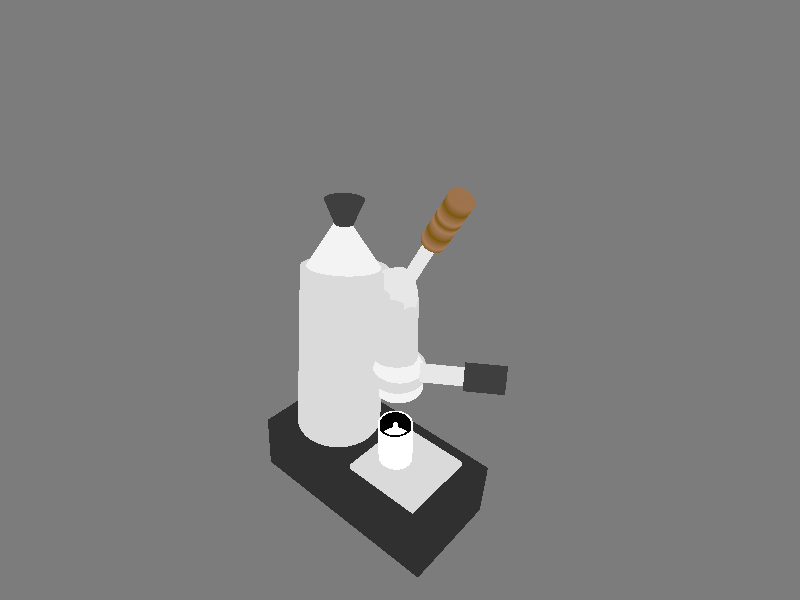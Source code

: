 // David Reese, for Dr. Xiao's Computer Graphics, Assignment #1
// Animation of a lever (manual) espresso machine brewing & pouring espresso into a shot glass.

#include "colors.inc"
#include "textures.inc"
#include "screen.inc"
#include "glass.inc" 

camera {
    location <65.0, 65.0, 65.0>
    look_at <0,0,0>
}

light_source 
{ 
    <0,0, 10.0>,
    color rgb <0,0,0> 
}                     

light_source 
{ 
    <25.0, -15.0, 25.0>,
    color rgb <1,0,0>
}

light_source 
{ 
    <-15.0, 15.0, 25.0>,
    color rgb <0,1,0> 
}
   
   
light_source 
{ 
    <15.0, 15.0, 15.0>,
    color rgb <0,0,1>  
}
   
background { color rgb <0.2,0.2,0.2> }

// espresso shot glass

union {
    difference {
        cylinder {
            <0, 0, 0>, <0, 0, 2.5>, 0.8
            open
            texture {
                Glass // Use the 'glass' texture for transparency
                finish {
                    ambient 0.1
                    diffuse 0.9
                    reflection { 0.5 }
                    specular 0.9
                    roughness 0.001
                }
            }
        }
        cylinder {
            <0, 0, 0>, <0, 0, 1>, 0.7
            open
        }
    }
    cylinder {
        <0, 0, 0>, <0, 0, 2.5>, 0.1
        open
        texture {
            Glass // Use the 'glass' texture for transparency
            finish {
                ambient 0.1
                diffuse 0.9
                reflection { 0.5 }
                specular 0.9
                roughness 0.001
            }
        }
    }
    translate <3, 2.7, 4>
    rotate <90,0,0>
    scale 4
}


// arm (ANIMATED) ***
cylinder {
    <0, 0, 0>,   // Base center position
    <0, 12, 0>,   // Top center position
    1               // Cylinder radius
    texture {
        // Use a metallic texture for the arm
        pigment { rgb <0.8, 0.8, 0.8> } // Set the color of the metal
        finish { 
            // Adjust the reflection to make it look like shiny metal
            ambient 0.1
            diffuse 0.9
            reflection { 0.9 metallic }
        }
    }
    rotate <45, -30, 0>        // Rotate the cylinder
    translate <2, 0, 0>      // Translate the cylinder
    scale <1, 2, 1>          // Scale the cylinder
}         

// handle (ANIMATED) ***
cylinder {
    <0, 12, 0>,   // Base center position
    <0, 19, 0>,   // Top center position
    1.4               // Cylinder radius
    texture {
        pigment {
            // Wood texture pattern
            wood
            // Customize wood texture colors
            color_map {
                [0.0 color rgb <0.2, 0.1, 0>]   // Dark brown
                [0.3 color rgb <0.4, 0.2, 0.1>] // Medium brown
                [1.0 color rgb <0.2, 0.1, 0>]   // Dark brown
            }
            // Adjust wood texture scaling
            scale 4
        }
        // Add a glossy finish to the wood texture
        finish {
            ambient 0.1
            diffuse 0.9
            reflection { 0.3 metallic }
        }
    }
    rotate <35, -30, -20>        // Rotate the cylinder
    translate <2.5, 2, 1.5>      // Translate the cylinder
    scale <1.5, 1.5, 1.5>          // Scale the cylinder
}

// rotary joint
cylinder {     
    <-0.5, -0.5, 0.5>,   // Base center position
    <0.5, 0.5, -0.5>,    // Top center position
    3                    // Cylinder radius
    texture {
        pigment { rgb <0.8, 0.8, 0.8> } // Set the color of the metal
        finish { 
            ambient 0.1
            diffuse 0.9
            reflection { 0.9 metallic }
        }
    }
    rotate <-8, -38, -18> // Apply rotations
    translate <.5, 1.5, 0>     // Apply translations
    scale <1.5, 1.5, 1.5>         // Apply scaling
}   

// Brew Head Top
cylinder {     
    <-0.5, -0.5, 1>,   // Base center position
    <0.5, 0.5, -5>,    // Top center position
    2                    // Cylinder radius
    texture {
        pigment { rgb <0.7, 0.7, 0.7> } // Set the color of the metal
        finish { 
            ambient 0.1
            diffuse 0.9
            reflection { 0.9 metallic }
        }
    }
    rotate <-115, 15, -0> // Apply rotations
    translate <1, -.5, 0>     // Apply translations
    scale <2, 2, 2>         // Apply scaling
}

// brew head widening
cone {
    <-0.5, -0.5, -6>,     // Base center position
    2.5                // Base radius
    <0.5, 0.5, -2>,         // Apex position
    0                         // Apex radius (0 for a cone)
    texture {
        pigment { rgb <0.9, 0.9, 0.9> } // Set the color of the metal
        finish {
            ambient 0.1
            diffuse 0.9
            reflection { 0.9 metallic }
        }
    }
    rotate <-70, 15, 17> // Apply rotations
    translate <1, -0.2, 3>     // Apply translations
    scale <2, 2, 2>
}

// Brew Head Bottom
cylinder {     
    <-0.5, -0.5, -5.5 >,   // Base center position
    <-0.5, -0.5, -7>,    // Top center position
    2.7                    // Cylinder radius
    texture {
        pigment { rgb <0.7, 0.7, 0.7> } // Set the color of the metal
        finish { 
            ambient 0.1
            diffuse 0.9
            reflection { 0.9 metallic }
        }                                            
    }
    rotate <-90, 15, -0> // Apply rotations
    translate <1.2, -1.5, 0>     // Apply translations
    scale <2, 2, 2>         // Apply scaling     
}

// Portafilter Holder
cylinder {     
    <-0.5, -0.5, -7 >,   // Base center position
    <-0.5, -0.5, -8.5>,    // Top center position
    2.5                    // Cylinder radius
    texture {
        pigment { rgb <0.9, 0.9, 0.9> } // Set the color of the metal
        finish { 
            ambient 0.1
            diffuse 0.9
            reflection { 0.9 metallic }
        }
    }
    rotate <-90, 15, -0> // Apply rotations
    translate <1.2, -1.5, 0>     // Apply translations
    scale <2, 2, 2>         // Apply scaling
}

// portafilter handle rod
cylinder {
    <0, -0.5, -7.8>,   // Base center position
    <0, 7, -7.8>,   // Top center position
    1               // Cylinder radius
    texture {
        // Use a metallic texture for the arm
        pigment { rgb <0.8, 0.8, 0.8> } // Set the color of the metal
        finish { 
            // Adjust the reflection to make it look like shiny metal
            ambient 0.1
            diffuse 0.9
            reflection { 0.9 metallic }
        }
    }
    rotate <95, -35, -10>        // Rotate the cylinder
    translate <7, -10, 13>      // Translate the cylinder
    scale <1, 2, 1>          // Scale the cylinder
}

// portafilter handle
cylinder {
    <0, 7, -7.8>,   // Base center position                                     
    <0, 14, -7.8>,   // Top center position
    1.5               // Cylinder radius
    texture {
        pigment { color rgb <0.05, 0.05, 0.05> } // Set the color of the rubber to black
        finish {
            // make it look like rubber
            ambient 0.2
            diffuse 0.8
            reflection { 0 }
            brilliance 0
            roughness 0.1
        }
    }
    rotate <95, -35, -10>        // Rotate the cylinder
    translate <7, -10, 13>      // Translate the cylinder
    scale <1, 2, 1>          // Scale the cylinder
}

// connects brew head to boiler
box {
    <-1.5, -1, 0>,     // Corner 1
    <1.5, 5, -6>       // Corner 2
    texture {
        pigment { rgb <0.7, 0.7, 0.7> } // Set the color of the metal
        finish {
            ambient 0.1
            diffuse 0.9
            reflection { 0.9 metallic }
        }
    }
    rotate <0, 0, 3>  
    scale <3, 2, 2>  // Scale the box to be similar in size to Brew Head Top
    translate <1, -8, 0> // Move the box behind the Brew Head Top
}

// Resevoir Closes In
cone {
    <-0.8, 0, 4>,     // Base center position
    2.5                // Base radius
    <0.5, 0.5, 7>,         // Apex position
    .3                         // Apex radius (0 for a cone)
    texture {
        pigment { rgb <0.9, 0.9, 0.9> } // Set the color of the metal
        finish {
            ambient 0.1
            diffuse 0.9
            reflection { 0.9 metallic }
        }
    }
    rotate <-75, 45, 35> // Apply rotations
    translate <3.5, -2, -5>     // Apply translations
    scale <3.0, 3.0, 3.0>
}

// Resevoir Opening
cone {
    <-0.5, -0.5, 4>,     // Base center position
    2.5                // Base radius
    <-0.3, 0.5, 7>,         // Apex position
    1.2                         // Apex radius (0 for a cone)
    texture {
        pigment { color rgb <0.05, 0.05, 0.05> } // Set the color of the rubber to black
        finish {
            // make it look like rubber
            ambient 0.2
            diffuse 0.8
            reflection { 0 }
            brilliance 0
            roughness 0.1
        }
    }
    rotate <105, -5, 5> // Apply rotations
    translate <1, 15, -7>     // Apply translations
    scale <1.5, 1.5, 1.5>
} 

// Boiler
cylinder {     
    <-0.5, -0.5, 1>,   // Base center position
    <0.5, 0.5, -5>,    // Top center position
    1.2                    // Cylinder radius
    texture {
        pigment { rgb <0.7, 0.7, 0.7> } // Set the color of the metal
        finish { 
            ambient 0.1
            diffuse 0.9
            reflection { 0.9 metallic }
        }
    }
    rotate <-115, 25, -0> // Apply rotations
    translate <1, -.5, -1.8>     // Apply translations
    scale <7, 7, 7>         // Apply scaling
}


// Base
box {
    <-5, -8, -5>, <0, -5, 5>
    pigment { rgb <0.03, 0.03, 0.03> } // Set the color of the metal
        finish {
            ambient 0.1
            diffuse 0.9
            reflection { 0.9 metallic }
        }
    scale 4
    translate <20, -7, 4>
    rotate <0, -5, 5>
}

// Base Tray
box {
    <-5, -8, -5>, <0, -5, 0>
    texture {
        pigment { rgb <0.7, 0.7, 0.7> } // Set the color of the metal
        finish { 
            ambient 0.1
            diffuse 0.9
            reflection { 0.9 metallic }
        }
    }
    scale 3
    translate <18, -11, 20>
    rotate <0, -5, 5>
}